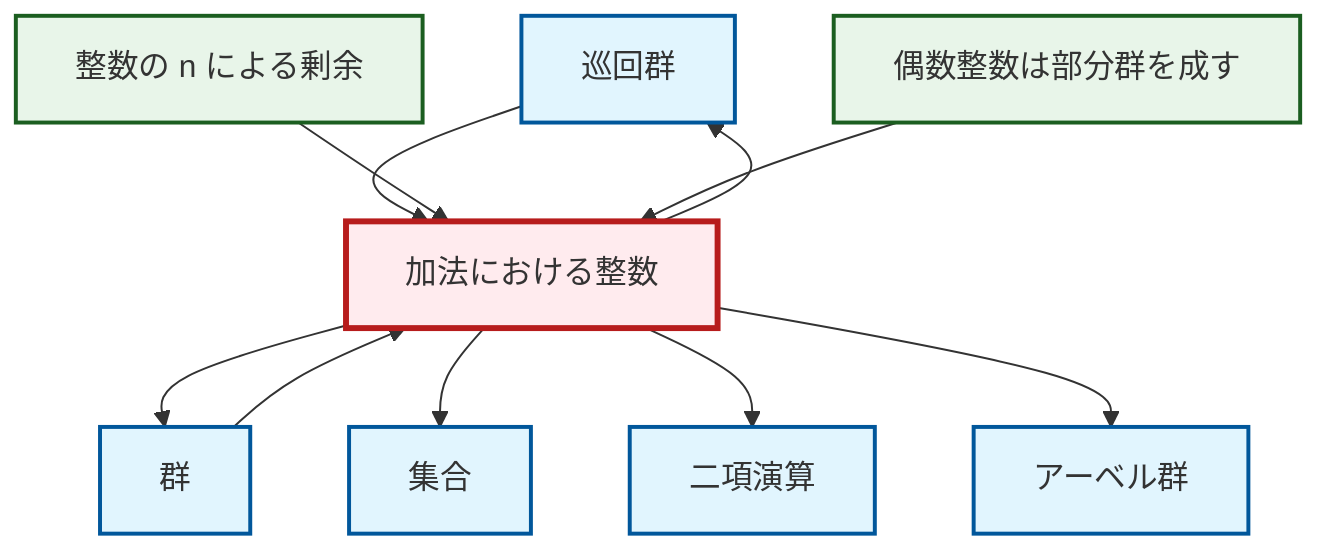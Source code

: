 graph TD
    classDef definition fill:#e1f5fe,stroke:#01579b,stroke-width:2px
    classDef theorem fill:#f3e5f5,stroke:#4a148c,stroke-width:2px
    classDef axiom fill:#fff3e0,stroke:#e65100,stroke-width:2px
    classDef example fill:#e8f5e9,stroke:#1b5e20,stroke-width:2px
    classDef current fill:#ffebee,stroke:#b71c1c,stroke-width:3px
    def-cyclic-group["巡回群"]:::definition
    ex-quotient-integers-mod-n["整数の n による剰余"]:::example
    ex-integers-addition["加法における整数"]:::example
    def-abelian-group["アーベル群"]:::definition
    ex-even-integers-subgroup["偶数整数は部分群を成す"]:::example
    def-group["群"]:::definition
    def-set["集合"]:::definition
    def-binary-operation["二項演算"]:::definition
    ex-integers-addition --> def-group
    ex-integers-addition --> def-set
    ex-integers-addition --> def-binary-operation
    def-cyclic-group --> ex-integers-addition
    ex-integers-addition --> def-cyclic-group
    ex-quotient-integers-mod-n --> ex-integers-addition
    ex-integers-addition --> def-abelian-group
    ex-even-integers-subgroup --> ex-integers-addition
    def-group --> ex-integers-addition
    class ex-integers-addition current